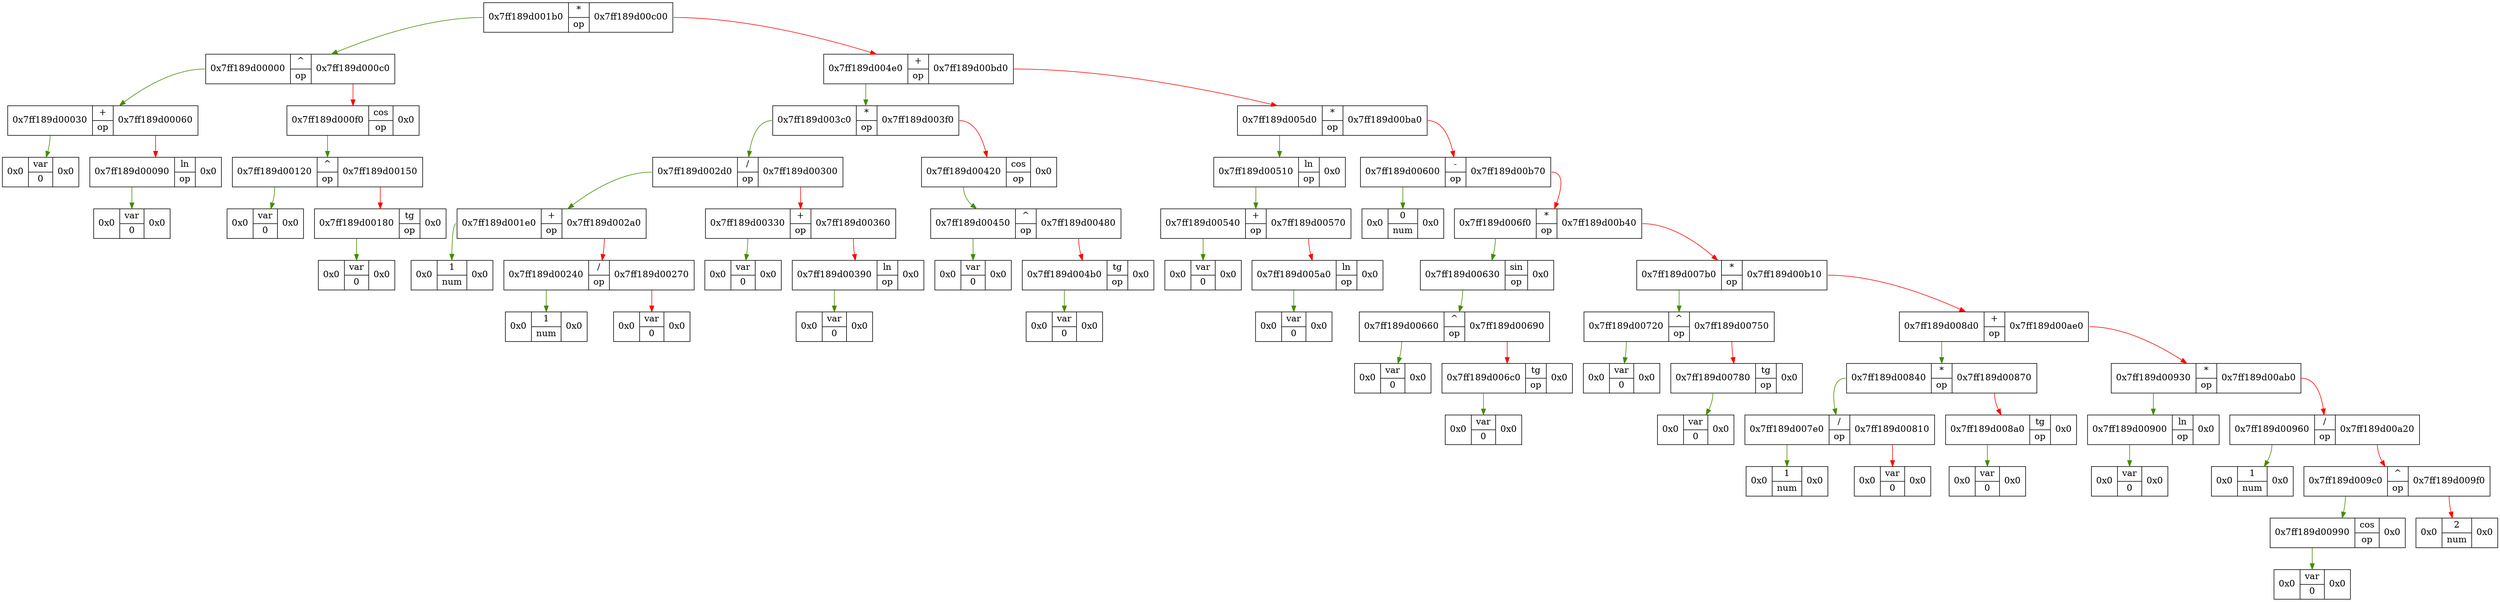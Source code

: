 digraph G{
	edge[color="chartreuse4",fontcolor="blue",fontsize=12];
	node[shape="rectangle",fontsize=15];
	1 [shape=record,label="  <f0> 0x7ff189d001b0| {* | op} | <f1> 0x7ff189d00c00" ];
	2 [shape=record,label="  <f0> 0x7ff189d00000| {^ | op} | <f1> 0x7ff189d000c0" ];
	4 [shape=record,label="  <f0> 0x7ff189d00030| {+ | op} | <f1> 0x7ff189d00060" ];
	8 [shape=record,label="  <f0> 0x0| {var | 0} | <f1> 0x0" ];
		4:<f0> -> 8
	9 [shape=record,label="  <f0> 0x7ff189d00090| {ln | op} | <f1> 0x0" ];
	18 [shape=record,label="  <f0> 0x0| {var | 0} | <f1> 0x0" ];
		9:<f0> -> 18
		4:<f1> -> 9[color="red"]
		2:<f0> -> 4
	5 [shape=record,label="  <f0> 0x7ff189d000f0| {cos | op} | <f1> 0x0" ];
	10 [shape=record,label="  <f0> 0x7ff189d00120| {^ | op} | <f1> 0x7ff189d00150" ];
	20 [shape=record,label="  <f0> 0x0| {var | 0} | <f1> 0x0" ];
		10:<f0> -> 20
	21 [shape=record,label="  <f0> 0x7ff189d00180| {tg | op} | <f1> 0x0" ];
	42 [shape=record,label="  <f0> 0x0| {var | 0} | <f1> 0x0" ];
		21:<f0> -> 42
		10:<f1> -> 21[color="red"]
		5:<f0> -> 10
		2:<f1> -> 5[color="red"]
		1:<f0> -> 2
	3 [shape=record,label="  <f0> 0x7ff189d004e0| {+ | op} | <f1> 0x7ff189d00bd0" ];
	6 [shape=record,label="  <f0> 0x7ff189d003c0| {* | op} | <f1> 0x7ff189d003f0" ];
	12 [shape=record,label="  <f0> 0x7ff189d002d0| {/ | op} | <f1> 0x7ff189d00300" ];
	24 [shape=record,label="  <f0> 0x7ff189d001e0| {+ | op} | <f1> 0x7ff189d002a0" ];
	48 [shape=record,label="  <f0> 0x0| {1 | num} | <f1> 0x0" ];
		24:<f0> -> 48
	49 [shape=record,label="  <f0> 0x7ff189d00240| {/ | op} | <f1> 0x7ff189d00270" ];
	98 [shape=record,label="  <f0> 0x0| {1 | num} | <f1> 0x0" ];
		49:<f0> -> 98
	99 [shape=record,label="  <f0> 0x0| {var | 0} | <f1> 0x0" ];
		49:<f1> -> 99[color="red"]
		24:<f1> -> 49[color="red"]
		12:<f0> -> 24
	25 [shape=record,label="  <f0> 0x7ff189d00330| {+ | op} | <f1> 0x7ff189d00360" ];
	50 [shape=record,label="  <f0> 0x0| {var | 0} | <f1> 0x0" ];
		25:<f0> -> 50
	51 [shape=record,label="  <f0> 0x7ff189d00390| {ln | op} | <f1> 0x0" ];
	102 [shape=record,label="  <f0> 0x0| {var | 0} | <f1> 0x0" ];
		51:<f0> -> 102
		25:<f1> -> 51[color="red"]
		12:<f1> -> 25[color="red"]
		6:<f0> -> 12
	13 [shape=record,label="  <f0> 0x7ff189d00420| {cos | op} | <f1> 0x0" ];
	26 [shape=record,label="  <f0> 0x7ff189d00450| {^ | op} | <f1> 0x7ff189d00480" ];
	52 [shape=record,label="  <f0> 0x0| {var | 0} | <f1> 0x0" ];
		26:<f0> -> 52
	53 [shape=record,label="  <f0> 0x7ff189d004b0| {tg | op} | <f1> 0x0" ];
	106 [shape=record,label="  <f0> 0x0| {var | 0} | <f1> 0x0" ];
		53:<f0> -> 106
		26:<f1> -> 53[color="red"]
		13:<f0> -> 26
		6:<f1> -> 13[color="red"]
		3:<f0> -> 6
	7 [shape=record,label="  <f0> 0x7ff189d005d0| {* | op} | <f1> 0x7ff189d00ba0" ];
	14 [shape=record,label="  <f0> 0x7ff189d00510| {ln | op} | <f1> 0x0" ];
	28 [shape=record,label="  <f0> 0x7ff189d00540| {+ | op} | <f1> 0x7ff189d00570" ];
	56 [shape=record,label="  <f0> 0x0| {var | 0} | <f1> 0x0" ];
		28:<f0> -> 56
	57 [shape=record,label="  <f0> 0x7ff189d005a0| {ln | op} | <f1> 0x0" ];
	114 [shape=record,label="  <f0> 0x0| {var | 0} | <f1> 0x0" ];
		57:<f0> -> 114
		28:<f1> -> 57[color="red"]
		14:<f0> -> 28
		7:<f0> -> 14
	15 [shape=record,label="  <f0> 0x7ff189d00600| {- | op} | <f1> 0x7ff189d00b70" ];
	30 [shape=record,label="  <f0> 0x0| {0 | num} | <f1> 0x0" ];
		15:<f0> -> 30
	31 [shape=record,label="  <f0> 0x7ff189d006f0| {* | op} | <f1> 0x7ff189d00b40" ];
	62 [shape=record,label="  <f0> 0x7ff189d00630| {sin | op} | <f1> 0x0" ];
	124 [shape=record,label="  <f0> 0x7ff189d00660| {^ | op} | <f1> 0x7ff189d00690" ];
	248 [shape=record,label="  <f0> 0x0| {var | 0} | <f1> 0x0" ];
		124:<f0> -> 248
	249 [shape=record,label="  <f0> 0x7ff189d006c0| {tg | op} | <f1> 0x0" ];
	498 [shape=record,label="  <f0> 0x0| {var | 0} | <f1> 0x0" ];
		249:<f0> -> 498
		124:<f1> -> 249[color="red"]
		62:<f0> -> 124
		31:<f0> -> 62
	63 [shape=record,label="  <f0> 0x7ff189d007b0| {* | op} | <f1> 0x7ff189d00b10" ];
	126 [shape=record,label="  <f0> 0x7ff189d00720| {^ | op} | <f1> 0x7ff189d00750" ];
	252 [shape=record,label="  <f0> 0x0| {var | 0} | <f1> 0x0" ];
		126:<f0> -> 252
	253 [shape=record,label="  <f0> 0x7ff189d00780| {tg | op} | <f1> 0x0" ];
	506 [shape=record,label="  <f0> 0x0| {var | 0} | <f1> 0x0" ];
		253:<f0> -> 506
		126:<f1> -> 253[color="red"]
		63:<f0> -> 126
	127 [shape=record,label="  <f0> 0x7ff189d008d0| {+ | op} | <f1> 0x7ff189d00ae0" ];
	254 [shape=record,label="  <f0> 0x7ff189d00840| {* | op} | <f1> 0x7ff189d00870" ];
	508 [shape=record,label="  <f0> 0x7ff189d007e0| {/ | op} | <f1> 0x7ff189d00810" ];
	1016 [shape=record,label="  <f0> 0x0| {1 | num} | <f1> 0x0" ];
		508:<f0> -> 1016
	1017 [shape=record,label="  <f0> 0x0| {var | 0} | <f1> 0x0" ];
		508:<f1> -> 1017[color="red"]
		254:<f0> -> 508
	509 [shape=record,label="  <f0> 0x7ff189d008a0| {tg | op} | <f1> 0x0" ];
	1018 [shape=record,label="  <f0> 0x0| {var | 0} | <f1> 0x0" ];
		509:<f0> -> 1018
		254:<f1> -> 509[color="red"]
		127:<f0> -> 254
	255 [shape=record,label="  <f0> 0x7ff189d00930| {* | op} | <f1> 0x7ff189d00ab0" ];
	510 [shape=record,label="  <f0> 0x7ff189d00900| {ln | op} | <f1> 0x0" ];
	1020 [shape=record,label="  <f0> 0x0| {var | 0} | <f1> 0x0" ];
		510:<f0> -> 1020
		255:<f0> -> 510
	511 [shape=record,label="  <f0> 0x7ff189d00960| {/ | op} | <f1> 0x7ff189d00a20" ];
	1022 [shape=record,label="  <f0> 0x0| {1 | num} | <f1> 0x0" ];
		511:<f0> -> 1022
	1023 [shape=record,label="  <f0> 0x7ff189d009c0| {^ | op} | <f1> 0x7ff189d009f0" ];
	2046 [shape=record,label="  <f0> 0x7ff189d00990| {cos | op} | <f1> 0x0" ];
	4092 [shape=record,label="  <f0> 0x0| {var | 0} | <f1> 0x0" ];
		2046:<f0> -> 4092
		1023:<f0> -> 2046
	2047 [shape=record,label="  <f0> 0x0| {2 | num} | <f1> 0x0" ];
		1023:<f1> -> 2047[color="red"]
		511:<f1> -> 1023[color="red"]
		255:<f1> -> 511[color="red"]
		127:<f1> -> 255[color="red"]
		63:<f1> -> 127[color="red"]
		31:<f1> -> 63[color="red"]
		15:<f1> -> 31[color="red"]
		7:<f1> -> 15[color="red"]
		3:<f1> -> 7[color="red"]
		1:<f1> -> 3[color="red"]
}